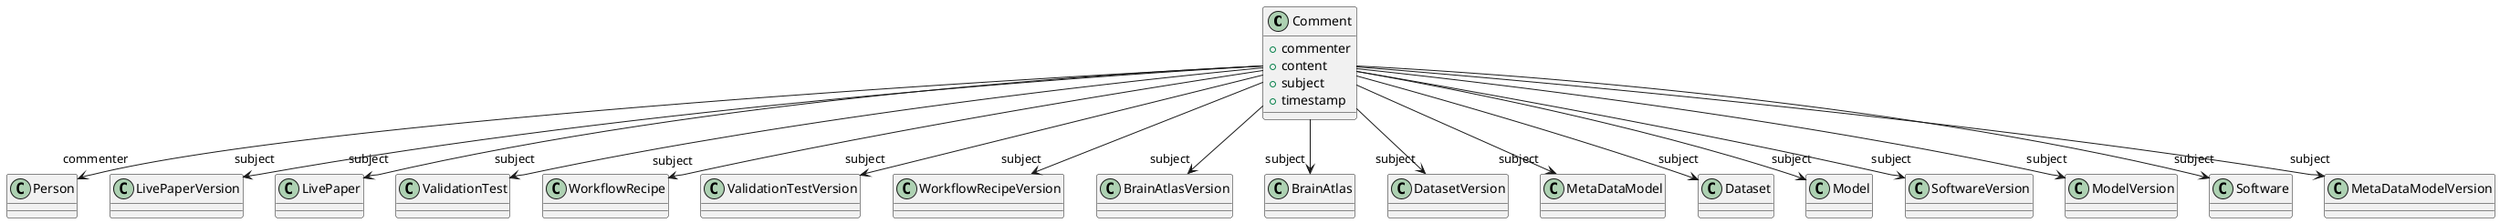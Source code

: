@startuml
class Comment {
+commenter
+content
+subject
+timestamp

}
Comment -d-> "commenter" Person
Comment -d-> "subject" LivePaperVersion
Comment -d-> "subject" LivePaper
Comment -d-> "subject" ValidationTest
Comment -d-> "subject" WorkflowRecipe
Comment -d-> "subject" ValidationTestVersion
Comment -d-> "subject" WorkflowRecipeVersion
Comment -d-> "subject" BrainAtlasVersion
Comment -d-> "subject" BrainAtlas
Comment -d-> "subject" DatasetVersion
Comment -d-> "subject" MetaDataModel
Comment -d-> "subject" Dataset
Comment -d-> "subject" Model
Comment -d-> "subject" SoftwareVersion
Comment -d-> "subject" ModelVersion
Comment -d-> "subject" Software
Comment -d-> "subject" MetaDataModelVersion

@enduml